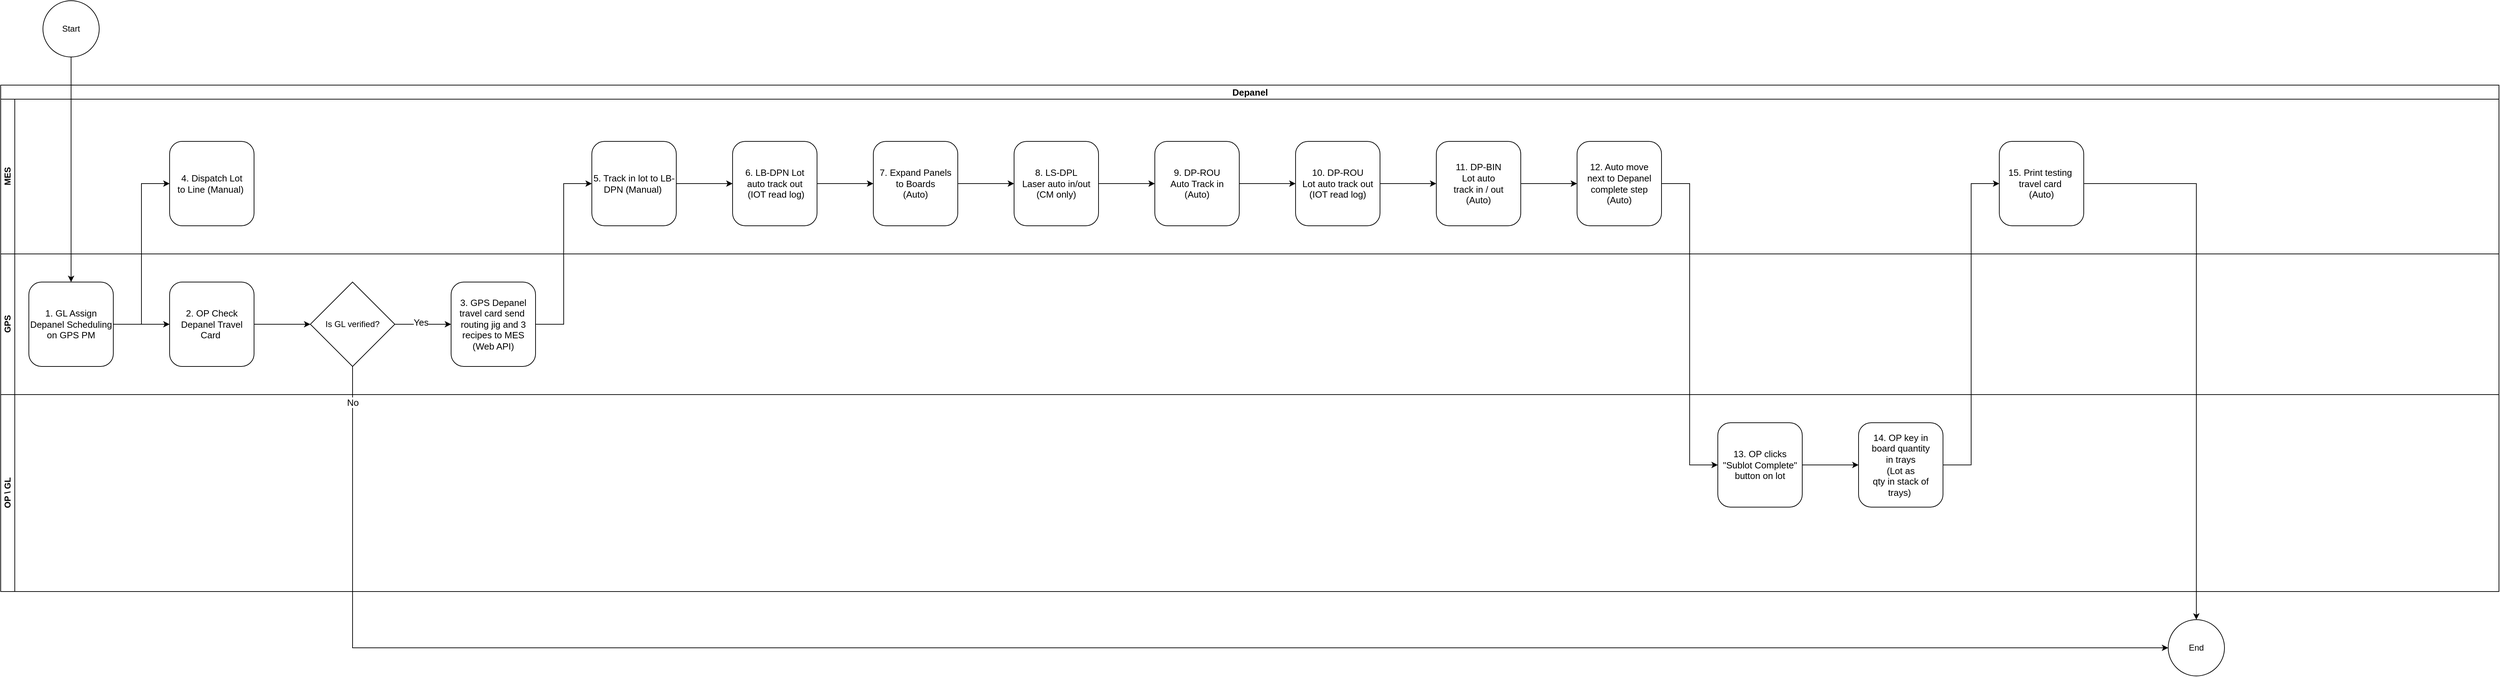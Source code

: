 <mxfile version="23.1.4" type="github" pages="2">
  <diagram name="0. Depanel Flow" id="IR7APXBD-iLVvgRDNtpI">
    <mxGraphModel dx="746" dy="913" grid="1" gridSize="10" guides="1" tooltips="1" connect="1" arrows="1" fold="1" page="0" pageScale="1" pageWidth="1169" pageHeight="827" math="0" shadow="0">
      <root>
        <mxCell id="0" />
        <mxCell id="1" parent="0" />
        <mxCell id="jMCXPNLc2lwOgvackd_w-1" value="&lt;font style=&quot;font-size: 13px;&quot;&gt;Depanel&lt;/font&gt;" style="swimlane;childLayout=stackLayout;resizeParent=1;resizeParentMax=0;horizontal=1;startSize=20;horizontalStack=0;html=1;" parent="1" vertex="1">
          <mxGeometry x="40" y="80" width="3550" height="720" as="geometry" />
        </mxCell>
        <mxCell id="jMCXPNLc2lwOgvackd_w-2" value="MES" style="swimlane;startSize=20;horizontal=0;html=1;" parent="jMCXPNLc2lwOgvackd_w-1" vertex="1">
          <mxGeometry y="20" width="3550" height="220" as="geometry" />
        </mxCell>
        <mxCell id="jMCXPNLc2lwOgvackd_w-15" value="&lt;font style=&quot;font-size: 13px;&quot;&gt;4. Dispatch Lot&lt;br&gt;to Line (Manual)&amp;nbsp;&lt;/font&gt;" style="rounded=1;whiteSpace=wrap;html=1;" parent="jMCXPNLc2lwOgvackd_w-2" vertex="1">
          <mxGeometry x="240" y="60" width="120" height="120" as="geometry" />
        </mxCell>
        <mxCell id="TrfBa27PVACNBTiEOqvq-1" style="edgeStyle=orthogonalEdgeStyle;rounded=0;orthogonalLoop=1;jettySize=auto;html=1;exitX=1;exitY=0.5;exitDx=0;exitDy=0;entryX=0;entryY=0.5;entryDx=0;entryDy=0;" edge="1" parent="jMCXPNLc2lwOgvackd_w-2" source="jMCXPNLc2lwOgvackd_w-16" target="jMCXPNLc2lwOgvackd_w-20">
          <mxGeometry relative="1" as="geometry" />
        </mxCell>
        <mxCell id="jMCXPNLc2lwOgvackd_w-16" value="&lt;font style=&quot;font-size: 13px;&quot;&gt;6. LB-DPN Lot &lt;br&gt;auto track out&lt;br&gt;&amp;nbsp;(IOT read log)&lt;/font&gt;" style="rounded=1;whiteSpace=wrap;html=1;" parent="jMCXPNLc2lwOgvackd_w-2" vertex="1">
          <mxGeometry x="1040" y="60" width="120" height="120" as="geometry" />
        </mxCell>
        <mxCell id="qEmexoCEOH4rBXa_ceRB-4" style="edgeStyle=orthogonalEdgeStyle;rounded=0;orthogonalLoop=1;jettySize=auto;html=1;exitX=1;exitY=0.5;exitDx=0;exitDy=0;entryX=0;entryY=0.5;entryDx=0;entryDy=0;" parent="jMCXPNLc2lwOgvackd_w-2" source="jMCXPNLc2lwOgvackd_w-20" target="qEmexoCEOH4rBXa_ceRB-3" edge="1">
          <mxGeometry relative="1" as="geometry" />
        </mxCell>
        <mxCell id="jMCXPNLc2lwOgvackd_w-20" value="&lt;font style=&quot;font-size: 13px;&quot;&gt;7. Expand Panels &lt;br&gt;to Boards&lt;br&gt;(Auto)&lt;br&gt;&lt;/font&gt;" style="rounded=1;whiteSpace=wrap;html=1;" parent="jMCXPNLc2lwOgvackd_w-2" vertex="1">
          <mxGeometry x="1240" y="60" width="120" height="120" as="geometry" />
        </mxCell>
        <mxCell id="qEmexoCEOH4rBXa_ceRB-7" style="edgeStyle=orthogonalEdgeStyle;rounded=0;orthogonalLoop=1;jettySize=auto;html=1;exitX=1;exitY=0.5;exitDx=0;exitDy=0;entryX=0;entryY=0.5;entryDx=0;entryDy=0;" parent="jMCXPNLc2lwOgvackd_w-2" source="jMCXPNLc2lwOgvackd_w-21" target="qEmexoCEOH4rBXa_ceRB-6" edge="1">
          <mxGeometry relative="1" as="geometry" />
        </mxCell>
        <mxCell id="jMCXPNLc2lwOgvackd_w-21" value="&lt;font style=&quot;font-size: 13px;&quot;&gt;9. DP-ROU&lt;br&gt;Auto Track in&lt;br&gt;(Auto)&lt;br&gt;&lt;/font&gt;" style="rounded=1;whiteSpace=wrap;html=1;" parent="jMCXPNLc2lwOgvackd_w-2" vertex="1">
          <mxGeometry x="1640" y="60" width="120" height="120" as="geometry" />
        </mxCell>
        <mxCell id="qEmexoCEOH4rBXa_ceRB-5" style="edgeStyle=orthogonalEdgeStyle;rounded=0;orthogonalLoop=1;jettySize=auto;html=1;exitX=1;exitY=0.5;exitDx=0;exitDy=0;entryX=0;entryY=0.5;entryDx=0;entryDy=0;" parent="jMCXPNLc2lwOgvackd_w-2" source="qEmexoCEOH4rBXa_ceRB-3" target="jMCXPNLc2lwOgvackd_w-21" edge="1">
          <mxGeometry relative="1" as="geometry" />
        </mxCell>
        <mxCell id="qEmexoCEOH4rBXa_ceRB-3" value="&lt;font style=&quot;font-size: 13px;&quot;&gt;8. LS-DPL&lt;br&gt;Laser auto in/out&lt;br&gt;(CM only)&lt;br&gt;&lt;/font&gt;" style="rounded=1;whiteSpace=wrap;html=1;" parent="jMCXPNLc2lwOgvackd_w-2" vertex="1">
          <mxGeometry x="1440" y="60" width="120" height="120" as="geometry" />
        </mxCell>
        <mxCell id="qEmexoCEOH4rBXa_ceRB-9" style="edgeStyle=orthogonalEdgeStyle;rounded=0;orthogonalLoop=1;jettySize=auto;html=1;exitX=1;exitY=0.5;exitDx=0;exitDy=0;entryX=0;entryY=0.5;entryDx=0;entryDy=0;" parent="jMCXPNLc2lwOgvackd_w-2" source="qEmexoCEOH4rBXa_ceRB-6" target="qEmexoCEOH4rBXa_ceRB-8" edge="1">
          <mxGeometry relative="1" as="geometry" />
        </mxCell>
        <mxCell id="qEmexoCEOH4rBXa_ceRB-6" value="&lt;font style=&quot;font-size: 13px;&quot;&gt;10. DP-ROU&lt;br&gt;Lot auto track out&lt;br&gt;(IOT read log)&lt;br&gt;&lt;/font&gt;" style="rounded=1;whiteSpace=wrap;html=1;" parent="jMCXPNLc2lwOgvackd_w-2" vertex="1">
          <mxGeometry x="1840" y="60" width="120" height="120" as="geometry" />
        </mxCell>
        <mxCell id="--MVNLXorMx0Wbqo1FUa-5" style="edgeStyle=orthogonalEdgeStyle;rounded=0;orthogonalLoop=1;jettySize=auto;html=1;exitX=1;exitY=0.5;exitDx=0;exitDy=0;entryX=0;entryY=0.5;entryDx=0;entryDy=0;" parent="jMCXPNLc2lwOgvackd_w-2" source="qEmexoCEOH4rBXa_ceRB-8" target="--MVNLXorMx0Wbqo1FUa-4" edge="1">
          <mxGeometry relative="1" as="geometry" />
        </mxCell>
        <mxCell id="qEmexoCEOH4rBXa_ceRB-8" value="&lt;font style=&quot;font-size: 13px;&quot;&gt;11. DP-BIN&lt;br&gt;Lot auto &lt;br&gt;track in / out&lt;br&gt;(Auto)&lt;br&gt;&lt;/font&gt;" style="rounded=1;whiteSpace=wrap;html=1;" parent="jMCXPNLc2lwOgvackd_w-2" vertex="1">
          <mxGeometry x="2040" y="60" width="120" height="120" as="geometry" />
        </mxCell>
        <mxCell id="--MVNLXorMx0Wbqo1FUa-3" style="edgeStyle=orthogonalEdgeStyle;rounded=0;orthogonalLoop=1;jettySize=auto;html=1;exitX=1;exitY=0.5;exitDx=0;exitDy=0;entryX=0;entryY=0.5;entryDx=0;entryDy=0;" parent="jMCXPNLc2lwOgvackd_w-2" source="--MVNLXorMx0Wbqo1FUa-1" target="jMCXPNLc2lwOgvackd_w-16" edge="1">
          <mxGeometry relative="1" as="geometry" />
        </mxCell>
        <mxCell id="--MVNLXorMx0Wbqo1FUa-1" value="&lt;font style=&quot;font-size: 13px;&quot;&gt;5. Track in lot to LB-DPN&amp;nbsp;(Manual)&amp;nbsp;&lt;/font&gt;" style="rounded=1;whiteSpace=wrap;html=1;" parent="jMCXPNLc2lwOgvackd_w-2" vertex="1">
          <mxGeometry x="840" y="60" width="120" height="120" as="geometry" />
        </mxCell>
        <mxCell id="--MVNLXorMx0Wbqo1FUa-4" value="&lt;font style=&quot;font-size: 13px;&quot;&gt;12. Auto move&lt;br&gt;next to Depanel complete step&lt;br&gt;(Auto)&lt;br&gt;&lt;/font&gt;" style="rounded=1;whiteSpace=wrap;html=1;" parent="jMCXPNLc2lwOgvackd_w-2" vertex="1">
          <mxGeometry x="2240" y="60" width="120" height="120" as="geometry" />
        </mxCell>
        <mxCell id="--MVNLXorMx0Wbqo1FUa-23" value="&lt;font style=&quot;font-size: 13px;&quot;&gt;15. Print testing&amp;nbsp;&lt;br&gt;travel card&amp;nbsp;&lt;br&gt;(Auto)&lt;br&gt;&lt;/font&gt;" style="rounded=1;whiteSpace=wrap;html=1;" parent="jMCXPNLc2lwOgvackd_w-2" vertex="1">
          <mxGeometry x="2840" y="60" width="120" height="120" as="geometry" />
        </mxCell>
        <mxCell id="jMCXPNLc2lwOgvackd_w-3" value="GPS" style="swimlane;startSize=20;horizontal=0;html=1;" parent="jMCXPNLc2lwOgvackd_w-1" vertex="1">
          <mxGeometry y="240" width="3550" height="200" as="geometry" />
        </mxCell>
        <mxCell id="--MVNLXorMx0Wbqo1FUa-7" style="edgeStyle=orthogonalEdgeStyle;rounded=0;orthogonalLoop=1;jettySize=auto;html=1;exitX=1;exitY=0.5;exitDx=0;exitDy=0;entryX=0;entryY=0.5;entryDx=0;entryDy=0;" parent="jMCXPNLc2lwOgvackd_w-3" source="jMCXPNLc2lwOgvackd_w-14" target="--MVNLXorMx0Wbqo1FUa-6" edge="1">
          <mxGeometry relative="1" as="geometry" />
        </mxCell>
        <mxCell id="jMCXPNLc2lwOgvackd_w-14" value="&lt;font style=&quot;font-size: 13px;&quot;&gt;2. OP Check Depanel Travel&lt;br&gt;Card&amp;nbsp;&lt;/font&gt;" style="rounded=1;whiteSpace=wrap;html=1;" parent="jMCXPNLc2lwOgvackd_w-3" vertex="1">
          <mxGeometry x="240" y="40" width="120" height="120" as="geometry" />
        </mxCell>
        <mxCell id="jMCXPNLc2lwOgvackd_w-17" style="edgeStyle=orthogonalEdgeStyle;rounded=0;orthogonalLoop=1;jettySize=auto;html=1;exitX=1;exitY=0.5;exitDx=0;exitDy=0;entryX=0;entryY=0.5;entryDx=0;entryDy=0;" parent="jMCXPNLc2lwOgvackd_w-3" source="jMCXPNLc2lwOgvackd_w-6" target="jMCXPNLc2lwOgvackd_w-14" edge="1">
          <mxGeometry relative="1" as="geometry" />
        </mxCell>
        <mxCell id="jMCXPNLc2lwOgvackd_w-6" value="&lt;font style=&quot;font-size: 13px;&quot;&gt;1. GL Assign &lt;br&gt;Depanel Scheduling&lt;br&gt;&amp;nbsp;on GPS PM&amp;nbsp;&lt;/font&gt;" style="rounded=1;whiteSpace=wrap;html=1;" parent="jMCXPNLc2lwOgvackd_w-3" vertex="1">
          <mxGeometry x="40" y="40" width="120" height="120" as="geometry" />
        </mxCell>
        <mxCell id="--MVNLXorMx0Wbqo1FUa-19" style="edgeStyle=orthogonalEdgeStyle;rounded=0;orthogonalLoop=1;jettySize=auto;html=1;exitX=1;exitY=0.5;exitDx=0;exitDy=0;entryX=0;entryY=0.5;entryDx=0;entryDy=0;" parent="jMCXPNLc2lwOgvackd_w-3" source="--MVNLXorMx0Wbqo1FUa-6" target="--MVNLXorMx0Wbqo1FUa-18" edge="1">
          <mxGeometry relative="1" as="geometry" />
        </mxCell>
        <mxCell id="--MVNLXorMx0Wbqo1FUa-20" value="&lt;font style=&quot;font-size: 13px;&quot;&gt;Yes&lt;/font&gt;" style="edgeLabel;html=1;align=center;verticalAlign=middle;resizable=0;points=[];" parent="--MVNLXorMx0Wbqo1FUa-19" vertex="1" connectable="0">
          <mxGeometry x="-0.075" y="3" relative="1" as="geometry">
            <mxPoint as="offset" />
          </mxGeometry>
        </mxCell>
        <mxCell id="--MVNLXorMx0Wbqo1FUa-6" value="Is GL verified?" style="rhombus;whiteSpace=wrap;html=1;" parent="jMCXPNLc2lwOgvackd_w-3" vertex="1">
          <mxGeometry x="440" y="40" width="120" height="120" as="geometry" />
        </mxCell>
        <mxCell id="--MVNLXorMx0Wbqo1FUa-18" value="&lt;font style=&quot;font-size: 13px;&quot;&gt;&lt;br&gt;3. GPS Depanel travel card send&amp;nbsp;&lt;br&gt;routing jig and 3 recipes to MES&lt;br&gt;(Web API)&lt;br&gt;&lt;br&gt;&lt;/font&gt;" style="rounded=1;whiteSpace=wrap;html=1;" parent="jMCXPNLc2lwOgvackd_w-3" vertex="1">
          <mxGeometry x="640" y="40" width="120" height="120" as="geometry" />
        </mxCell>
        <mxCell id="jMCXPNLc2lwOgvackd_w-4" value="OP \ GL" style="swimlane;startSize=20;horizontal=0;html=1;" parent="jMCXPNLc2lwOgvackd_w-1" vertex="1">
          <mxGeometry y="440" width="3550" height="280" as="geometry" />
        </mxCell>
        <mxCell id="--MVNLXorMx0Wbqo1FUa-22" style="edgeStyle=orthogonalEdgeStyle;rounded=0;orthogonalLoop=1;jettySize=auto;html=1;exitX=1;exitY=0.5;exitDx=0;exitDy=0;entryX=0;entryY=0.5;entryDx=0;entryDy=0;" parent="jMCXPNLc2lwOgvackd_w-4" source="--MVNLXorMx0Wbqo1FUa-15" target="--MVNLXorMx0Wbqo1FUa-17" edge="1">
          <mxGeometry relative="1" as="geometry" />
        </mxCell>
        <mxCell id="--MVNLXorMx0Wbqo1FUa-15" value="&lt;font style=&quot;font-size: 13px;&quot;&gt;13. OP clicks &lt;br&gt;&quot;Sublot Complete&quot;&lt;br&gt;button on lot&lt;br&gt;&lt;/font&gt;" style="rounded=1;whiteSpace=wrap;html=1;" parent="jMCXPNLc2lwOgvackd_w-4" vertex="1">
          <mxGeometry x="2440" y="40" width="120" height="120" as="geometry" />
        </mxCell>
        <mxCell id="--MVNLXorMx0Wbqo1FUa-17" value="&lt;font style=&quot;font-size: 13px;&quot;&gt;&lt;br&gt;14. OP key in&lt;br&gt;board quantity&lt;br&gt;in trays&lt;br&gt;(Lot as&lt;br&gt;qty in stack of trays)&amp;nbsp;&lt;br&gt;&lt;br&gt;&lt;/font&gt;" style="rounded=1;whiteSpace=wrap;html=1;" parent="jMCXPNLc2lwOgvackd_w-4" vertex="1">
          <mxGeometry x="2640" y="40" width="120" height="120" as="geometry" />
        </mxCell>
        <mxCell id="jMCXPNLc2lwOgvackd_w-18" style="edgeStyle=orthogonalEdgeStyle;rounded=0;orthogonalLoop=1;jettySize=auto;html=1;exitX=1;exitY=0.5;exitDx=0;exitDy=0;entryX=0;entryY=0.5;entryDx=0;entryDy=0;" parent="jMCXPNLc2lwOgvackd_w-1" source="jMCXPNLc2lwOgvackd_w-6" target="jMCXPNLc2lwOgvackd_w-15" edge="1">
          <mxGeometry relative="1" as="geometry" />
        </mxCell>
        <mxCell id="--MVNLXorMx0Wbqo1FUa-16" style="edgeStyle=orthogonalEdgeStyle;rounded=0;orthogonalLoop=1;jettySize=auto;html=1;exitX=1;exitY=0.5;exitDx=0;exitDy=0;entryX=0;entryY=0.5;entryDx=0;entryDy=0;" parent="jMCXPNLc2lwOgvackd_w-1" source="--MVNLXorMx0Wbqo1FUa-4" target="--MVNLXorMx0Wbqo1FUa-15" edge="1">
          <mxGeometry relative="1" as="geometry" />
        </mxCell>
        <mxCell id="--MVNLXorMx0Wbqo1FUa-21" style="edgeStyle=orthogonalEdgeStyle;rounded=0;orthogonalLoop=1;jettySize=auto;html=1;exitX=1;exitY=0.5;exitDx=0;exitDy=0;entryX=0;entryY=0.5;entryDx=0;entryDy=0;" parent="jMCXPNLc2lwOgvackd_w-1" source="--MVNLXorMx0Wbqo1FUa-18" target="--MVNLXorMx0Wbqo1FUa-1" edge="1">
          <mxGeometry relative="1" as="geometry" />
        </mxCell>
        <mxCell id="--MVNLXorMx0Wbqo1FUa-24" style="edgeStyle=orthogonalEdgeStyle;rounded=0;orthogonalLoop=1;jettySize=auto;html=1;exitX=1;exitY=0.5;exitDx=0;exitDy=0;entryX=0;entryY=0.5;entryDx=0;entryDy=0;" parent="jMCXPNLc2lwOgvackd_w-1" source="--MVNLXorMx0Wbqo1FUa-17" target="--MVNLXorMx0Wbqo1FUa-23" edge="1">
          <mxGeometry relative="1" as="geometry" />
        </mxCell>
        <mxCell id="jMCXPNLc2lwOgvackd_w-7" style="edgeStyle=orthogonalEdgeStyle;rounded=0;orthogonalLoop=1;jettySize=auto;html=1;exitX=0.5;exitY=1;exitDx=0;exitDy=0;entryX=0.5;entryY=0;entryDx=0;entryDy=0;" parent="1" source="jMCXPNLc2lwOgvackd_w-5" target="jMCXPNLc2lwOgvackd_w-6" edge="1">
          <mxGeometry relative="1" as="geometry" />
        </mxCell>
        <mxCell id="jMCXPNLc2lwOgvackd_w-5" value="Start" style="ellipse;whiteSpace=wrap;html=1;aspect=fixed;" parent="1" vertex="1">
          <mxGeometry x="100" y="-40" width="80" height="80" as="geometry" />
        </mxCell>
        <mxCell id="--MVNLXorMx0Wbqo1FUa-12" value="End" style="ellipse;whiteSpace=wrap;html=1;aspect=fixed;" parent="1" vertex="1">
          <mxGeometry x="3120" y="840" width="80" height="80" as="geometry" />
        </mxCell>
        <mxCell id="--MVNLXorMx0Wbqo1FUa-13" style="edgeStyle=orthogonalEdgeStyle;rounded=0;orthogonalLoop=1;jettySize=auto;html=1;exitX=0.5;exitY=1;exitDx=0;exitDy=0;entryX=0;entryY=0.5;entryDx=0;entryDy=0;" parent="1" source="--MVNLXorMx0Wbqo1FUa-6" target="--MVNLXorMx0Wbqo1FUa-12" edge="1">
          <mxGeometry relative="1" as="geometry" />
        </mxCell>
        <mxCell id="--MVNLXorMx0Wbqo1FUa-14" value="&lt;font style=&quot;font-size: 13px;&quot;&gt;No&lt;/font&gt;" style="edgeLabel;html=1;align=center;verticalAlign=middle;resizable=0;points=[];" parent="--MVNLXorMx0Wbqo1FUa-13" vertex="1" connectable="0">
          <mxGeometry x="-0.966" y="4" relative="1" as="geometry">
            <mxPoint x="-4" as="offset" />
          </mxGeometry>
        </mxCell>
        <mxCell id="--MVNLXorMx0Wbqo1FUa-25" style="edgeStyle=orthogonalEdgeStyle;rounded=0;orthogonalLoop=1;jettySize=auto;html=1;exitX=1;exitY=0.5;exitDx=0;exitDy=0;entryX=0.5;entryY=0;entryDx=0;entryDy=0;" parent="1" source="--MVNLXorMx0Wbqo1FUa-23" target="--MVNLXorMx0Wbqo1FUa-12" edge="1">
          <mxGeometry relative="1" as="geometry" />
        </mxCell>
      </root>
    </mxGraphModel>
  </diagram>
  <diagram id="9PYq0CWDFt180EOtgMXb" name="Depanel Rework Flow">
    <mxGraphModel dx="2778" dy="1545" grid="1" gridSize="10" guides="1" tooltips="1" connect="1" arrows="1" fold="1" page="0" pageScale="1" pageWidth="1169" pageHeight="827" math="0" shadow="0">
      <root>
        <mxCell id="0" />
        <mxCell id="1" parent="0" />
        <mxCell id="nA0ITWt0eUptC7qNSecj-1" value="&lt;font style=&quot;font-size: 13px;&quot;&gt;Start&lt;/font&gt;" style="ellipse;whiteSpace=wrap;html=1;aspect=fixed;" vertex="1" parent="1">
          <mxGeometry x="-700" y="-240" width="80" height="80" as="geometry" />
        </mxCell>
        <mxCell id="zYSn422COnCjLwvg_8rs-4" style="edgeStyle=orthogonalEdgeStyle;rounded=0;orthogonalLoop=1;jettySize=auto;html=1;exitX=1;exitY=0.5;exitDx=0;exitDy=0;entryX=0;entryY=0.5;entryDx=0;entryDy=0;" edge="1" parent="1" source="zYSn422COnCjLwvg_8rs-1" target="zYSn422COnCjLwvg_8rs-2">
          <mxGeometry relative="1" as="geometry" />
        </mxCell>
        <mxCell id="zYSn422COnCjLwvg_8rs-1" value="&lt;font style=&quot;font-size: 13px;&quot;&gt;1. Split defect boards from &lt;br&gt;original lot&lt;/font&gt;" style="rounded=1;whiteSpace=wrap;html=1;" vertex="1" parent="1">
          <mxGeometry x="-720" y="-80" width="120" height="120" as="geometry" />
        </mxCell>
        <mxCell id="zYSn422COnCjLwvg_8rs-5" style="edgeStyle=orthogonalEdgeStyle;rounded=0;orthogonalLoop=1;jettySize=auto;html=1;exitX=1;exitY=0.5;exitDx=0;exitDy=0;entryX=0;entryY=0.5;entryDx=0;entryDy=0;" edge="1" parent="1" source="zYSn422COnCjLwvg_8rs-2" target="zYSn422COnCjLwvg_8rs-3">
          <mxGeometry relative="1" as="geometry" />
        </mxCell>
        <mxCell id="zYSn422COnCjLwvg_8rs-2" value="&lt;font style=&quot;font-size: 13px;&quot;&gt;2. Abort defect &lt;br&gt;lot from current machine&amp;nbsp;&lt;/font&gt;" style="rounded=1;whiteSpace=wrap;html=1;" vertex="1" parent="1">
          <mxGeometry x="-520" y="-80" width="120" height="120" as="geometry" />
        </mxCell>
        <mxCell id="zYSn422COnCjLwvg_8rs-8" style="edgeStyle=orthogonalEdgeStyle;rounded=0;orthogonalLoop=1;jettySize=auto;html=1;exitX=1;exitY=0.5;exitDx=0;exitDy=0;entryX=0;entryY=0.5;entryDx=0;entryDy=0;" edge="1" parent="1" source="zYSn422COnCjLwvg_8rs-3" target="zYSn422COnCjLwvg_8rs-6">
          <mxGeometry relative="1" as="geometry" />
        </mxCell>
        <mxCell id="zYSn422COnCjLwvg_8rs-3" value="&lt;font style=&quot;font-size: 13px;&quot;&gt;3. Click off-flow -&amp;gt;&lt;br&gt;rework&amp;nbsp;&amp;nbsp;&lt;/font&gt;" style="rounded=1;whiteSpace=wrap;html=1;" vertex="1" parent="1">
          <mxGeometry x="-320" y="-80" width="120" height="120" as="geometry" />
        </mxCell>
        <mxCell id="zYSn422COnCjLwvg_8rs-9" style="edgeStyle=orthogonalEdgeStyle;rounded=0;orthogonalLoop=1;jettySize=auto;html=1;exitX=1;exitY=0.5;exitDx=0;exitDy=0;entryX=0;entryY=0.5;entryDx=0;entryDy=0;" edge="1" parent="1" source="zYSn422COnCjLwvg_8rs-6" target="zYSn422COnCjLwvg_8rs-7">
          <mxGeometry relative="1" as="geometry" />
        </mxCell>
        <mxCell id="zYSn422COnCjLwvg_8rs-6" value="&lt;font style=&quot;font-size: 13px;&quot;&gt;4. Click off-flow -&amp;gt;&lt;br&gt;rework&amp;nbsp;&amp;nbsp;&lt;/font&gt;" style="rounded=1;whiteSpace=wrap;html=1;" vertex="1" parent="1">
          <mxGeometry x="-120" y="-80" width="120" height="120" as="geometry" />
        </mxCell>
        <mxCell id="zYSn422COnCjLwvg_8rs-13" style="edgeStyle=orthogonalEdgeStyle;rounded=0;orthogonalLoop=1;jettySize=auto;html=1;exitX=0.5;exitY=1;exitDx=0;exitDy=0;entryX=0.5;entryY=0;entryDx=0;entryDy=0;" edge="1" parent="1" source="zYSn422COnCjLwvg_8rs-7" target="zYSn422COnCjLwvg_8rs-12">
          <mxGeometry relative="1" as="geometry" />
        </mxCell>
        <mxCell id="zYSn422COnCjLwvg_8rs-7" value="&lt;font style=&quot;font-size: 13px;&quot;&gt;5. Choose reason&lt;br&gt;and rework flow&amp;nbsp;&lt;/font&gt;" style="rounded=1;whiteSpace=wrap;html=1;" vertex="1" parent="1">
          <mxGeometry x="80" y="-80" width="120" height="120" as="geometry" />
        </mxCell>
        <mxCell id="zYSn422COnCjLwvg_8rs-10" value="&lt;font style=&quot;font-size: 14px;&quot;&gt;Depanel Rework Flow&lt;/font&gt;" style="swimlane;whiteSpace=wrap;html=1;" vertex="1" parent="1">
          <mxGeometry x="-760" y="-130" width="1040" height="210" as="geometry" />
        </mxCell>
        <mxCell id="zYSn422COnCjLwvg_8rs-11" style="edgeStyle=orthogonalEdgeStyle;rounded=0;orthogonalLoop=1;jettySize=auto;html=1;exitX=0.5;exitY=1;exitDx=0;exitDy=0;entryX=0.5;entryY=0;entryDx=0;entryDy=0;" edge="1" parent="1" source="nA0ITWt0eUptC7qNSecj-1" target="zYSn422COnCjLwvg_8rs-1">
          <mxGeometry relative="1" as="geometry" />
        </mxCell>
        <mxCell id="zYSn422COnCjLwvg_8rs-12" value="&lt;font style=&quot;font-size: 13px;&quot;&gt;End&lt;/font&gt;" style="ellipse;whiteSpace=wrap;html=1;aspect=fixed;" vertex="1" parent="1">
          <mxGeometry x="100" y="120" width="80" height="80" as="geometry" />
        </mxCell>
        <mxCell id="zYSn422COnCjLwvg_8rs-28" value="&lt;font style=&quot;font-size: 13px;&quot;&gt;Start&lt;/font&gt;" style="ellipse;whiteSpace=wrap;html=1;aspect=fixed;" vertex="1" parent="1">
          <mxGeometry x="-700" y="280" width="80" height="80" as="geometry" />
        </mxCell>
        <mxCell id="zYSn422COnCjLwvg_8rs-29" style="edgeStyle=orthogonalEdgeStyle;rounded=0;orthogonalLoop=1;jettySize=auto;html=1;exitX=1;exitY=0.5;exitDx=0;exitDy=0;entryX=0;entryY=0.5;entryDx=0;entryDy=0;" edge="1" parent="1" source="zYSn422COnCjLwvg_8rs-30" target="zYSn422COnCjLwvg_8rs-32">
          <mxGeometry relative="1" as="geometry" />
        </mxCell>
        <mxCell id="zYSn422COnCjLwvg_8rs-30" value="&lt;font style=&quot;font-size: 13px;&quot;&gt;1. Find defect lot&lt;/font&gt;" style="rounded=1;whiteSpace=wrap;html=1;" vertex="1" parent="1">
          <mxGeometry x="-720" y="440" width="120" height="120" as="geometry" />
        </mxCell>
        <mxCell id="zYSn422COnCjLwvg_8rs-31" style="edgeStyle=orthogonalEdgeStyle;rounded=0;orthogonalLoop=1;jettySize=auto;html=1;exitX=1;exitY=0.5;exitDx=0;exitDy=0;entryX=0;entryY=0.5;entryDx=0;entryDy=0;" edge="1" parent="1" source="zYSn422COnCjLwvg_8rs-32" target="zYSn422COnCjLwvg_8rs-34">
          <mxGeometry relative="1" as="geometry" />
        </mxCell>
        <mxCell id="zYSn422COnCjLwvg_8rs-32" value="&lt;font style=&quot;font-size: 13px;&quot;&gt;2. Select defect&lt;br&gt;panel&lt;br&gt;&lt;/font&gt;" style="rounded=1;whiteSpace=wrap;html=1;" vertex="1" parent="1">
          <mxGeometry x="-520" y="440" width="120" height="120" as="geometry" />
        </mxCell>
        <mxCell id="zYSn422COnCjLwvg_8rs-33" style="edgeStyle=orthogonalEdgeStyle;rounded=0;orthogonalLoop=1;jettySize=auto;html=1;exitX=1;exitY=0.5;exitDx=0;exitDy=0;entryX=0;entryY=0.5;entryDx=0;entryDy=0;" edge="1" parent="1" source="zYSn422COnCjLwvg_8rs-34" target="zYSn422COnCjLwvg_8rs-36">
          <mxGeometry relative="1" as="geometry" />
        </mxCell>
        <mxCell id="zYSn422COnCjLwvg_8rs-34" value="&lt;font style=&quot;font-size: 13px;&quot;&gt;3. Click Views -&amp;gt;&lt;br&gt;Defects&lt;/font&gt;" style="rounded=1;whiteSpace=wrap;html=1;" vertex="1" parent="1">
          <mxGeometry x="-320" y="440" width="120" height="120" as="geometry" />
        </mxCell>
        <mxCell id="zYSn422COnCjLwvg_8rs-43" style="edgeStyle=orthogonalEdgeStyle;rounded=0;orthogonalLoop=1;jettySize=auto;html=1;exitX=0.5;exitY=1;exitDx=0;exitDy=0;entryX=0.5;entryY=0;entryDx=0;entryDy=0;" edge="1" parent="1" source="zYSn422COnCjLwvg_8rs-36" target="zYSn422COnCjLwvg_8rs-41">
          <mxGeometry relative="1" as="geometry" />
        </mxCell>
        <mxCell id="zYSn422COnCjLwvg_8rs-36" value="&lt;font style=&quot;font-size: 13px;&quot;&gt;4. Choose&amp;nbsp;&lt;br&gt;Mark as False\&lt;br&gt;Mark as Accepted\&lt;br&gt;Repair\&lt;br&gt;Mark as Not Fixable&lt;br&gt;&lt;/font&gt;" style="rounded=1;whiteSpace=wrap;html=1;" vertex="1" parent="1">
          <mxGeometry x="-120" y="440" width="120" height="120" as="geometry" />
        </mxCell>
        <mxCell id="zYSn422COnCjLwvg_8rs-39" value="&lt;font style=&quot;font-size: 14px;&quot;&gt;Handle Depanel Rework&lt;/font&gt;" style="swimlane;whiteSpace=wrap;html=1;" vertex="1" parent="1">
          <mxGeometry x="-760" y="390" width="840" height="210" as="geometry" />
        </mxCell>
        <mxCell id="zYSn422COnCjLwvg_8rs-40" style="edgeStyle=orthogonalEdgeStyle;rounded=0;orthogonalLoop=1;jettySize=auto;html=1;exitX=0.5;exitY=1;exitDx=0;exitDy=0;entryX=0.5;entryY=0;entryDx=0;entryDy=0;" edge="1" parent="1" source="zYSn422COnCjLwvg_8rs-28" target="zYSn422COnCjLwvg_8rs-30">
          <mxGeometry relative="1" as="geometry" />
        </mxCell>
        <mxCell id="zYSn422COnCjLwvg_8rs-41" value="&lt;font style=&quot;font-size: 13px;&quot;&gt;End&lt;/font&gt;" style="ellipse;whiteSpace=wrap;html=1;aspect=fixed;" vertex="1" parent="1">
          <mxGeometry x="-100" y="640" width="80" height="80" as="geometry" />
        </mxCell>
      </root>
    </mxGraphModel>
  </diagram>
</mxfile>
